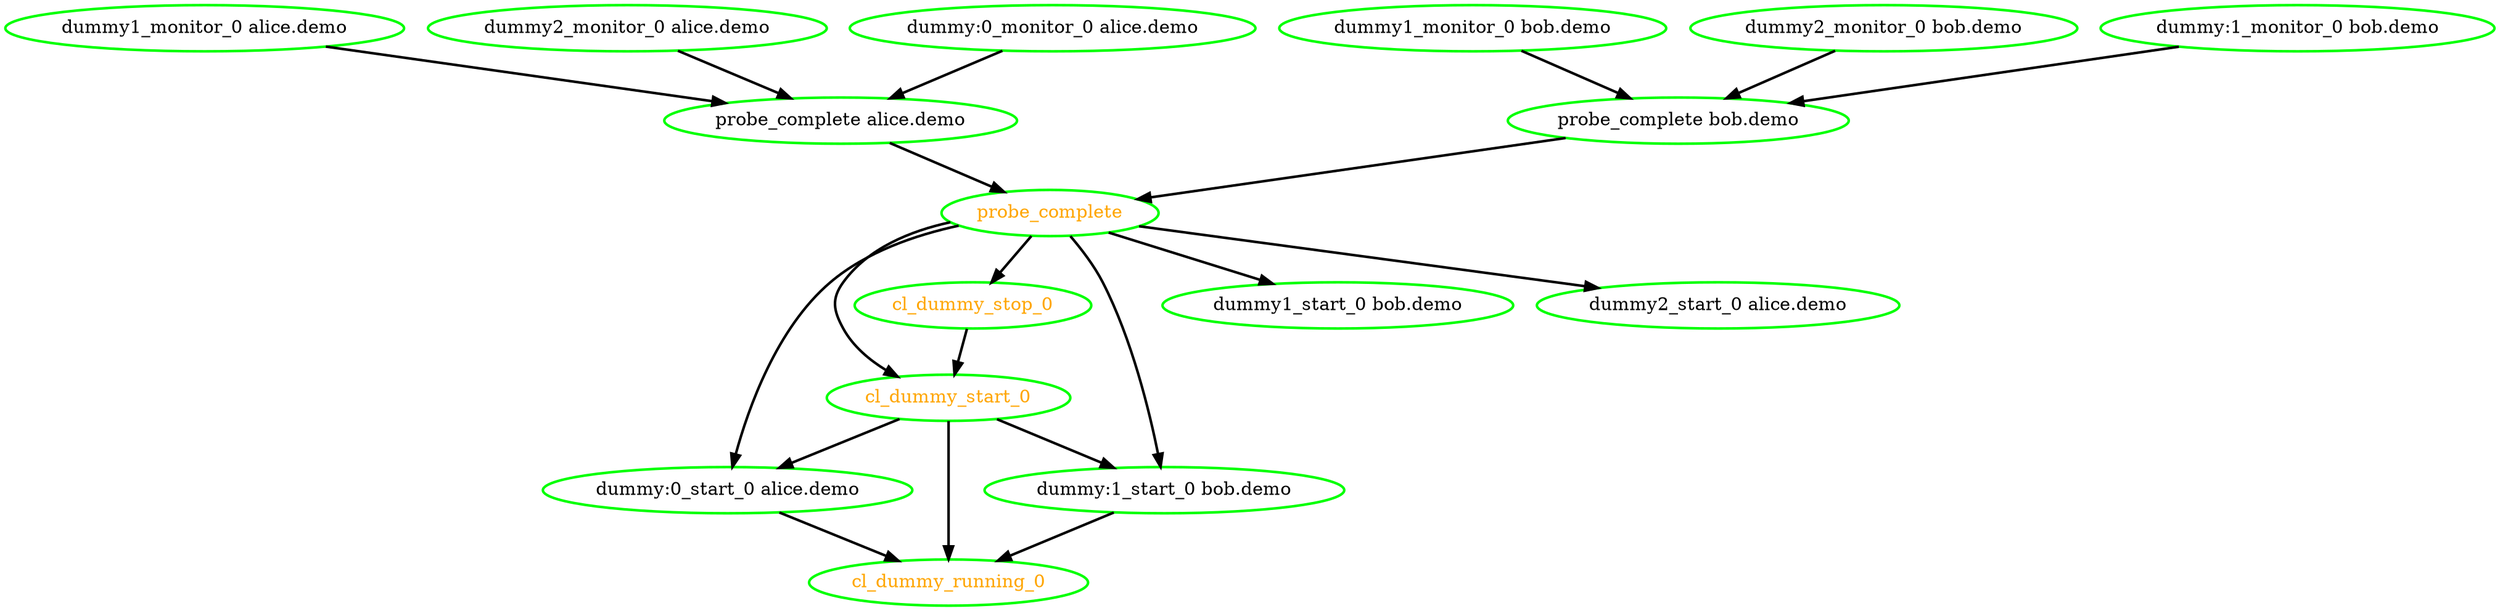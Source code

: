 digraph "g" {
"cl_dummy_running_0" [ style=bold color="green" fontcolor="orange"  ]
"cl_dummy_start_0" -> "cl_dummy_running_0" [ style = bold]
"cl_dummy_start_0" -> "dummy:0_start_0 alice.demo" [ style = bold]
"cl_dummy_start_0" -> "dummy:1_start_0 bob.demo" [ style = bold]
"cl_dummy_start_0" [ style=bold color="green" fontcolor="orange"  ]
"cl_dummy_stop_0" -> "cl_dummy_start_0" [ style = bold]
"cl_dummy_stop_0" [ style=bold color="green" fontcolor="orange"  ]
"dummy1_monitor_0 alice.demo" -> "probe_complete alice.demo" [ style = bold]
"dummy1_monitor_0 alice.demo" [ style=bold color="green" fontcolor="black"  ]
"dummy1_monitor_0 bob.demo" -> "probe_complete bob.demo" [ style = bold]
"dummy1_monitor_0 bob.demo" [ style=bold color="green" fontcolor="black"  ]
"dummy1_start_0 bob.demo" [ style=bold color="green" fontcolor="black"  ]
"dummy2_monitor_0 alice.demo" -> "probe_complete alice.demo" [ style = bold]
"dummy2_monitor_0 alice.demo" [ style=bold color="green" fontcolor="black"  ]
"dummy2_monitor_0 bob.demo" -> "probe_complete bob.demo" [ style = bold]
"dummy2_monitor_0 bob.demo" [ style=bold color="green" fontcolor="black"  ]
"dummy2_start_0 alice.demo" [ style=bold color="green" fontcolor="black"  ]
"dummy:0_monitor_0 alice.demo" -> "probe_complete alice.demo" [ style = bold]
"dummy:0_monitor_0 alice.demo" [ style=bold color="green" fontcolor="black"  ]
"dummy:0_start_0 alice.demo" -> "cl_dummy_running_0" [ style = bold]
"dummy:0_start_0 alice.demo" [ style=bold color="green" fontcolor="black"  ]
"dummy:1_monitor_0 bob.demo" -> "probe_complete bob.demo" [ style = bold]
"dummy:1_monitor_0 bob.demo" [ style=bold color="green" fontcolor="black"  ]
"dummy:1_start_0 bob.demo" -> "cl_dummy_running_0" [ style = bold]
"dummy:1_start_0 bob.demo" [ style=bold color="green" fontcolor="black"  ]
"probe_complete alice.demo" -> "probe_complete" [ style = bold]
"probe_complete alice.demo" [ style=bold color="green" fontcolor="black"  ]
"probe_complete bob.demo" -> "probe_complete" [ style = bold]
"probe_complete bob.demo" [ style=bold color="green" fontcolor="black"  ]
"probe_complete" -> "cl_dummy_start_0" [ style = bold]
"probe_complete" -> "cl_dummy_stop_0" [ style = bold]
"probe_complete" -> "dummy1_start_0 bob.demo" [ style = bold]
"probe_complete" -> "dummy2_start_0 alice.demo" [ style = bold]
"probe_complete" -> "dummy:0_start_0 alice.demo" [ style = bold]
"probe_complete" -> "dummy:1_start_0 bob.demo" [ style = bold]
"probe_complete" [ style=bold color="green" fontcolor="orange"  ]
}
